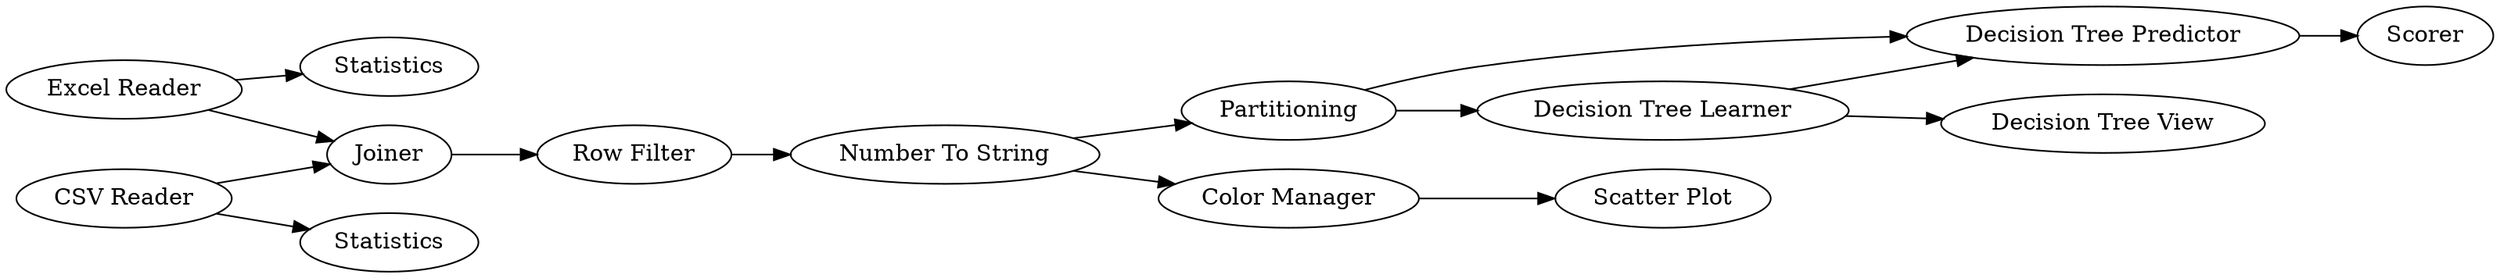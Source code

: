 digraph {
	"140126649182677021_8" [label="Number To String"]
	"140126649182677021_3" [label="Excel Reader"]
	"140126649182677021_14" [label="Decision Tree View"]
	"140126649182677021_4" [label=Statistics]
	"140126649182677021_11" [label=Partitioning]
	"140126649182677021_6" [label=Joiner]
	"140126649182677021_5" [label=Statistics]
	"140126649182677021_7" [label="Row Filter"]
	"140126649182677021_12" [label="Decision Tree Predictor"]
	"140126649182677021_15" [label=Scorer]
	"140126649182677021_10" [label="Scatter Plot"]
	"140126649182677021_2" [label="CSV Reader"]
	"140126649182677021_9" [label="Color Manager"]
	"140126649182677021_13" [label="Decision Tree Learner"]
	"140126649182677021_2" -> "140126649182677021_5"
	"140126649182677021_6" -> "140126649182677021_7"
	"140126649182677021_7" -> "140126649182677021_8"
	"140126649182677021_3" -> "140126649182677021_6"
	"140126649182677021_11" -> "140126649182677021_12"
	"140126649182677021_13" -> "140126649182677021_14"
	"140126649182677021_8" -> "140126649182677021_11"
	"140126649182677021_12" -> "140126649182677021_15"
	"140126649182677021_9" -> "140126649182677021_10"
	"140126649182677021_2" -> "140126649182677021_6"
	"140126649182677021_3" -> "140126649182677021_4"
	"140126649182677021_8" -> "140126649182677021_9"
	"140126649182677021_11" -> "140126649182677021_13"
	"140126649182677021_13" -> "140126649182677021_12"
	rankdir=LR
}
